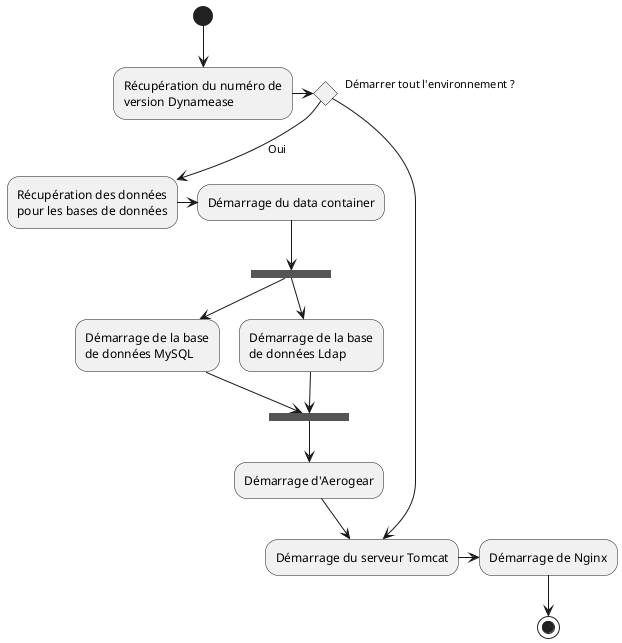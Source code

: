 @startuml

(*) --> "Récupération du numéro de
	version Dynamease" as version

-right->if "Démarrer tout l'environnement ?" then
	-->[Oui] "Récupération des données
	pour les bases de données" as data
	-right-> "Démarrage du data container"
	-->===B1===
	--> "Démarrage de la base
		de données MySQL"
	-->===B2===
	===B1===-->"Démarrage de la base
		de données Ldap"
	-->===B2===
	-->"Démarrage d'Aerogear"
	-->"Démarrage du serveur Tomcat" as tomcat
else
	-right-> tomcat
endif
-right->"Démarrage de Nginx"
--> (*)

@enduml